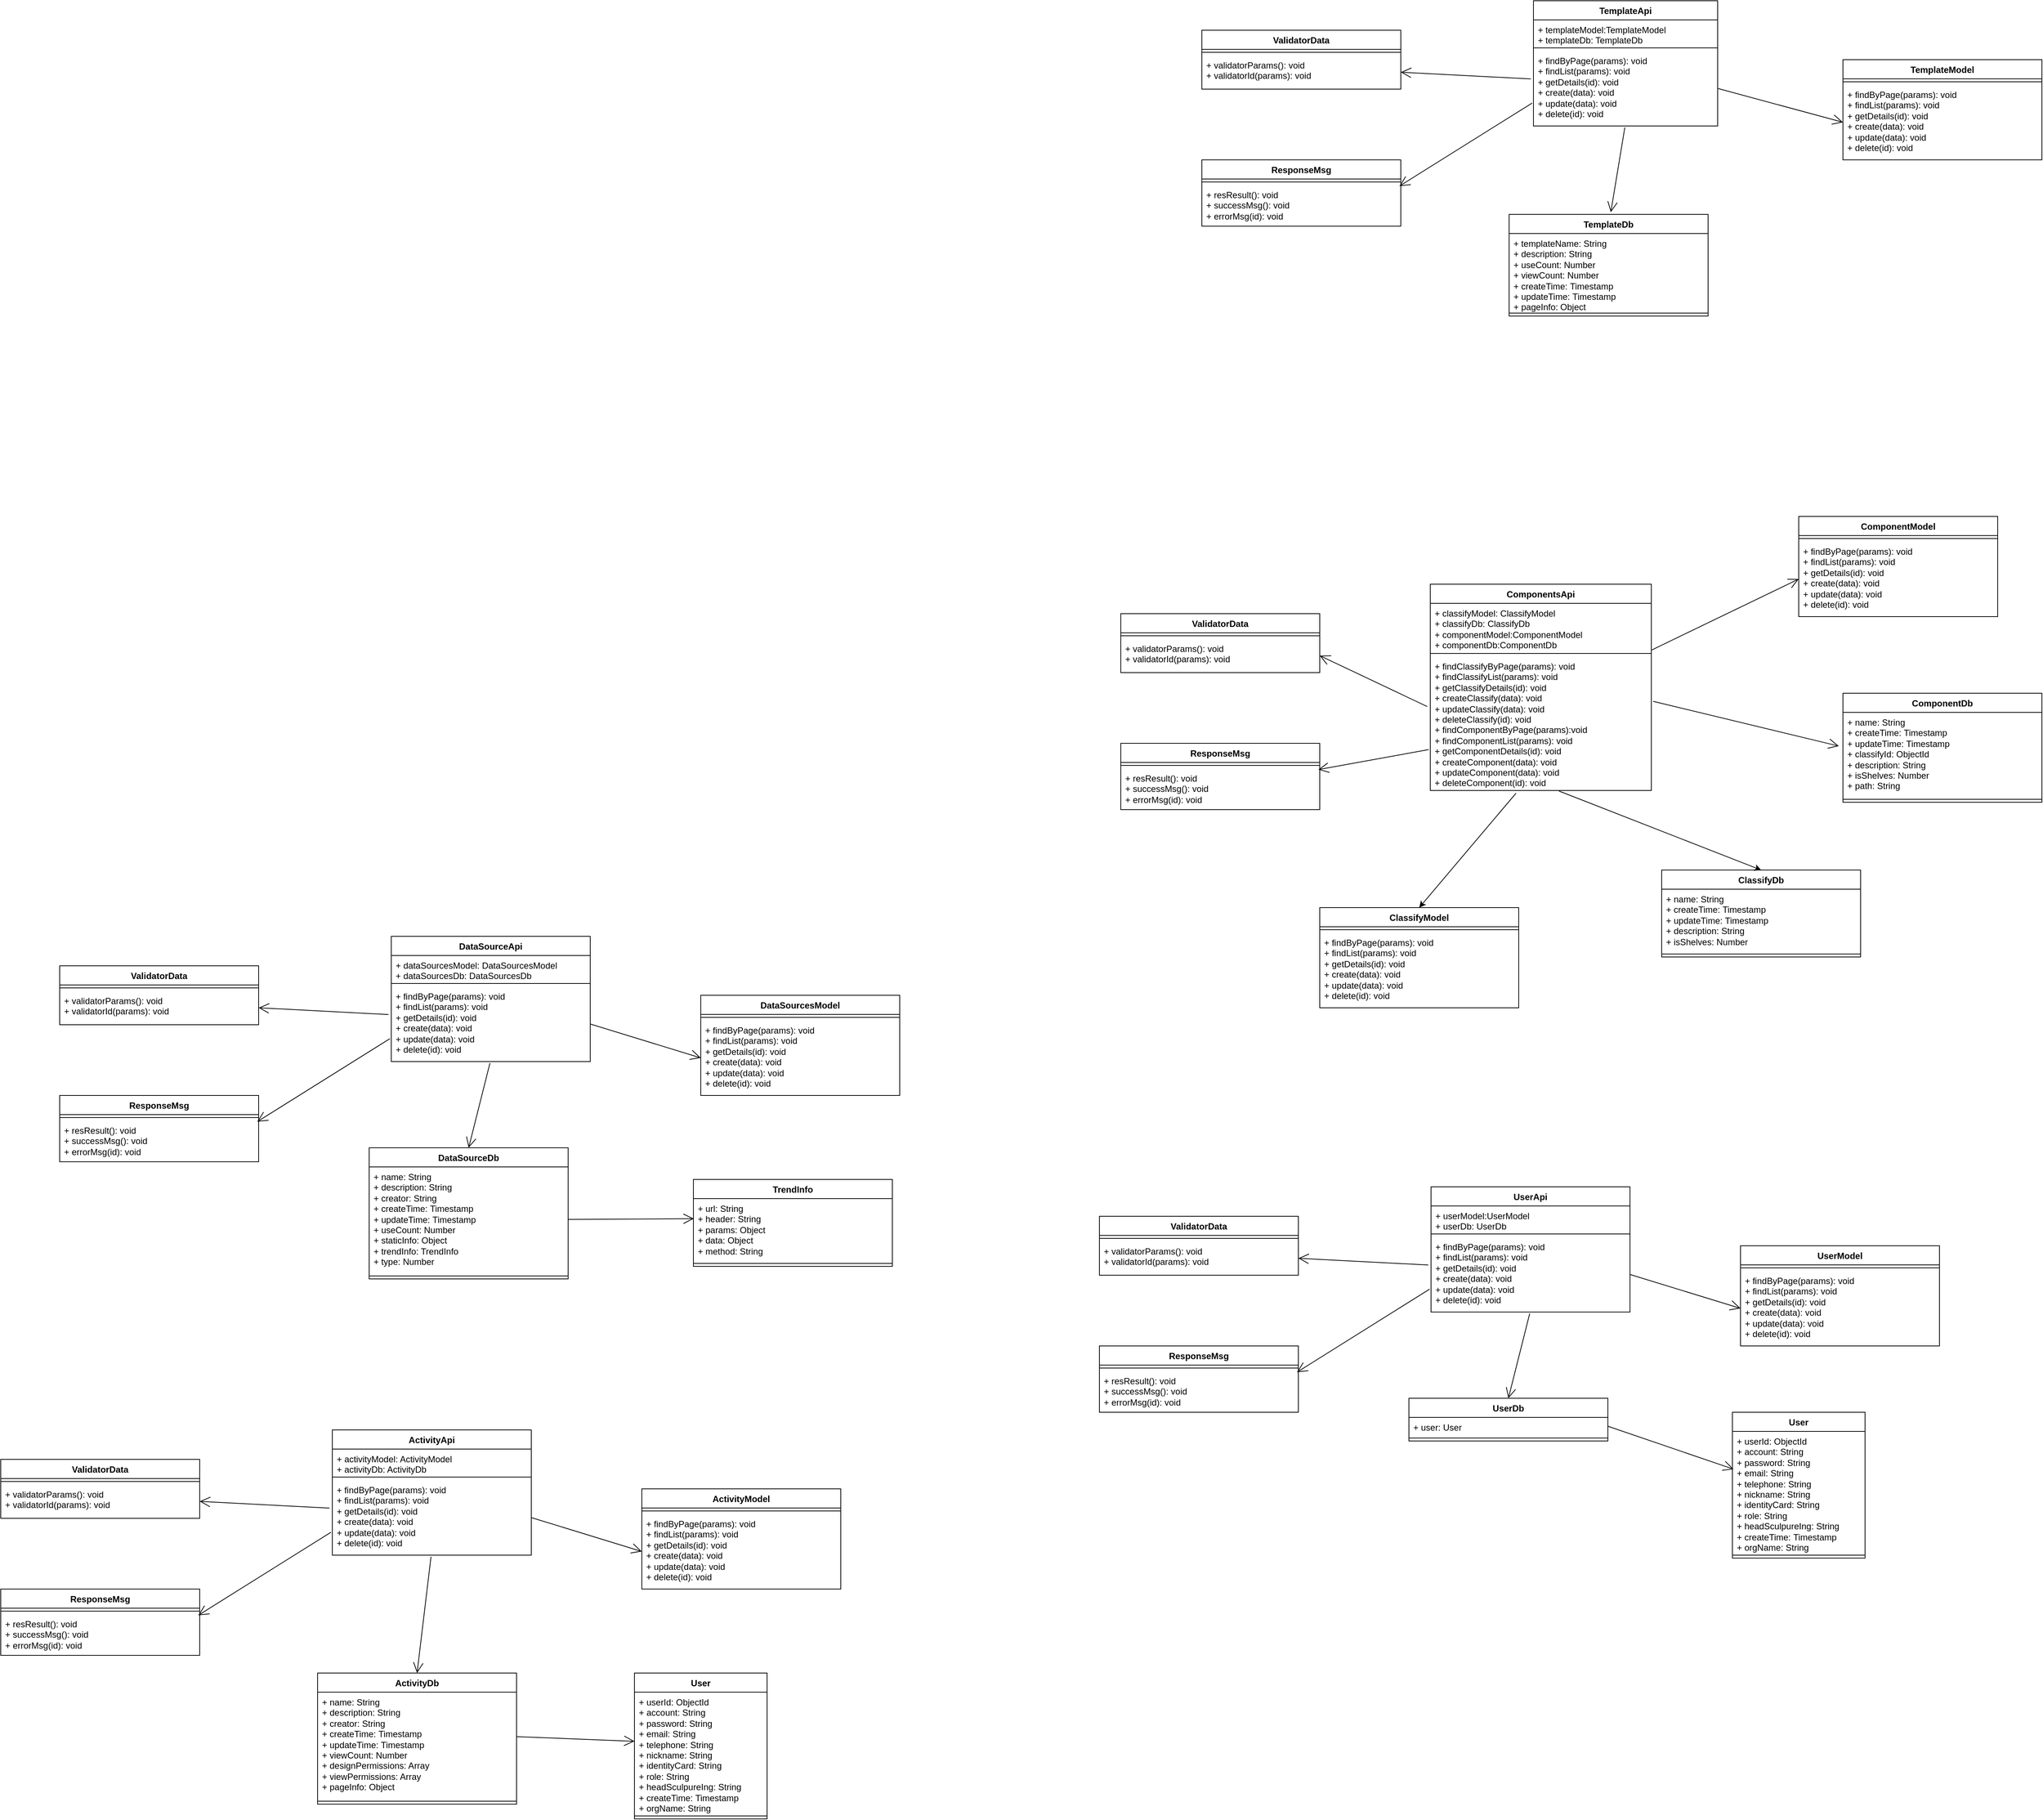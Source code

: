 <mxfile version="23.1.6" type="github">
  <diagram id="C5RBs43oDa-KdzZeNtuy" name="Page-1">
    <mxGraphModel dx="2190" dy="2133" grid="1" gridSize="10" guides="1" tooltips="1" connect="1" arrows="1" fold="1" page="1" pageScale="1" pageWidth="827" pageHeight="1169" math="0" shadow="0">
      <root>
        <mxCell id="WIyWlLk6GJQsqaUBKTNV-0" />
        <mxCell id="WIyWlLk6GJQsqaUBKTNV-1" parent="WIyWlLk6GJQsqaUBKTNV-0" />
        <mxCell id="D7GcsO-b-HbT9hcHtuYs-0" value="DataSourceApi" style="swimlane;fontStyle=1;align=center;verticalAlign=top;childLayout=stackLayout;horizontal=1;startSize=26;horizontalStack=0;resizeParent=1;resizeParentMax=0;resizeLast=0;collapsible=1;marginBottom=0;whiteSpace=wrap;html=1;" parent="WIyWlLk6GJQsqaUBKTNV-1" vertex="1">
          <mxGeometry x="280" y="150" width="270" height="170" as="geometry" />
        </mxCell>
        <mxCell id="D7GcsO-b-HbT9hcHtuYs-1" value="+ dataSourcesModel: DataSourcesModel&lt;br&gt;+ dataSourcesDb: DataSourcesDb" style="text;strokeColor=none;fillColor=none;align=left;verticalAlign=top;spacingLeft=4;spacingRight=4;overflow=hidden;rotatable=0;points=[[0,0.5],[1,0.5]];portConstraint=eastwest;whiteSpace=wrap;html=1;" parent="D7GcsO-b-HbT9hcHtuYs-0" vertex="1">
          <mxGeometry y="26" width="270" height="34" as="geometry" />
        </mxCell>
        <mxCell id="D7GcsO-b-HbT9hcHtuYs-2" value="" style="line;strokeWidth=1;fillColor=none;align=left;verticalAlign=middle;spacingTop=-1;spacingLeft=3;spacingRight=3;rotatable=0;labelPosition=right;points=[];portConstraint=eastwest;strokeColor=inherit;" parent="D7GcsO-b-HbT9hcHtuYs-0" vertex="1">
          <mxGeometry y="60" width="270" height="8" as="geometry" />
        </mxCell>
        <mxCell id="D7GcsO-b-HbT9hcHtuYs-3" value="+ findByPage(params): void&lt;br&gt;+ findList(params): void&lt;br&gt;+ getDetails(id): void&lt;br&gt;+ create(data): void&lt;br&gt;+ update(data): void&lt;br&gt;+ delete(id): void" style="text;strokeColor=none;fillColor=none;align=left;verticalAlign=top;spacingLeft=4;spacingRight=4;overflow=hidden;rotatable=0;points=[[0,0.5],[1,0.5]];portConstraint=eastwest;whiteSpace=wrap;html=1;" parent="D7GcsO-b-HbT9hcHtuYs-0" vertex="1">
          <mxGeometry y="68" width="270" height="102" as="geometry" />
        </mxCell>
        <mxCell id="D7GcsO-b-HbT9hcHtuYs-5" value="DataSourcesModel" style="swimlane;fontStyle=1;align=center;verticalAlign=top;childLayout=stackLayout;horizontal=1;startSize=26;horizontalStack=0;resizeParent=1;resizeParentMax=0;resizeLast=0;collapsible=1;marginBottom=0;whiteSpace=wrap;html=1;" parent="WIyWlLk6GJQsqaUBKTNV-1" vertex="1">
          <mxGeometry x="700" y="230" width="270" height="136" as="geometry" />
        </mxCell>
        <mxCell id="D7GcsO-b-HbT9hcHtuYs-7" value="" style="line;strokeWidth=1;fillColor=none;align=left;verticalAlign=middle;spacingTop=-1;spacingLeft=3;spacingRight=3;rotatable=0;labelPosition=right;points=[];portConstraint=eastwest;strokeColor=inherit;" parent="D7GcsO-b-HbT9hcHtuYs-5" vertex="1">
          <mxGeometry y="26" width="270" height="8" as="geometry" />
        </mxCell>
        <mxCell id="D7GcsO-b-HbT9hcHtuYs-8" value="+ findByPage(params): void&lt;br&gt;+ findList(params): void&lt;br&gt;+ getDetails(id): void&lt;br&gt;+ create(data): void&lt;br&gt;+ update(data): void&lt;br&gt;+ delete(id): void" style="text;strokeColor=none;fillColor=none;align=left;verticalAlign=top;spacingLeft=4;spacingRight=4;overflow=hidden;rotatable=0;points=[[0,0.5],[1,0.5]];portConstraint=eastwest;whiteSpace=wrap;html=1;" parent="D7GcsO-b-HbT9hcHtuYs-5" vertex="1">
          <mxGeometry y="34" width="270" height="102" as="geometry" />
        </mxCell>
        <mxCell id="D7GcsO-b-HbT9hcHtuYs-9" value="DataSourceDb" style="swimlane;fontStyle=1;align=center;verticalAlign=top;childLayout=stackLayout;horizontal=1;startSize=26;horizontalStack=0;resizeParent=1;resizeParentMax=0;resizeLast=0;collapsible=1;marginBottom=0;whiteSpace=wrap;html=1;" parent="WIyWlLk6GJQsqaUBKTNV-1" vertex="1">
          <mxGeometry x="250" y="437" width="270" height="178" as="geometry" />
        </mxCell>
        <mxCell id="D7GcsO-b-HbT9hcHtuYs-10" value="+ name: String&lt;br&gt;+&amp;nbsp;description: String&lt;br&gt;+ creator: String&lt;br&gt;+&amp;nbsp;createTime:&amp;nbsp;Timestamp&lt;br&gt;+ updateTime:&amp;nbsp;Timestamp&lt;br&gt;+ useCount: Number&lt;br&gt;+ staticInfo: Object&lt;br&gt;+&amp;nbsp;trendInfo: TrendInfo&lt;br&gt;+ type:&amp;nbsp;Number" style="text;strokeColor=none;fillColor=none;align=left;verticalAlign=top;spacingLeft=4;spacingRight=4;overflow=hidden;rotatable=0;points=[[0,0.5],[1,0.5]];portConstraint=eastwest;whiteSpace=wrap;html=1;" parent="D7GcsO-b-HbT9hcHtuYs-9" vertex="1">
          <mxGeometry y="26" width="270" height="144" as="geometry" />
        </mxCell>
        <mxCell id="D7GcsO-b-HbT9hcHtuYs-11" value="" style="line;strokeWidth=1;fillColor=none;align=left;verticalAlign=middle;spacingTop=-1;spacingLeft=3;spacingRight=3;rotatable=0;labelPosition=right;points=[];portConstraint=eastwest;strokeColor=inherit;" parent="D7GcsO-b-HbT9hcHtuYs-9" vertex="1">
          <mxGeometry y="170" width="270" height="8" as="geometry" />
        </mxCell>
        <mxCell id="D7GcsO-b-HbT9hcHtuYs-13" value="" style="endArrow=open;endFill=1;endSize=12;html=1;rounded=0;exitX=1;exitY=0.5;exitDx=0;exitDy=0;entryX=0;entryY=0.5;entryDx=0;entryDy=0;" parent="WIyWlLk6GJQsqaUBKTNV-1" source="D7GcsO-b-HbT9hcHtuYs-3" target="D7GcsO-b-HbT9hcHtuYs-8" edge="1">
          <mxGeometry width="160" relative="1" as="geometry">
            <mxPoint x="490" y="320" as="sourcePoint" />
            <mxPoint x="650" y="320" as="targetPoint" />
          </mxGeometry>
        </mxCell>
        <mxCell id="D7GcsO-b-HbT9hcHtuYs-14" value="" style="endArrow=open;endFill=1;endSize=12;html=1;rounded=0;exitX=0.496;exitY=1.02;exitDx=0;exitDy=0;exitPerimeter=0;entryX=0.5;entryY=0;entryDx=0;entryDy=0;" parent="WIyWlLk6GJQsqaUBKTNV-1" source="D7GcsO-b-HbT9hcHtuYs-3" target="D7GcsO-b-HbT9hcHtuYs-9" edge="1">
          <mxGeometry width="160" relative="1" as="geometry">
            <mxPoint x="490" y="320" as="sourcePoint" />
            <mxPoint x="650" y="320" as="targetPoint" />
          </mxGeometry>
        </mxCell>
        <mxCell id="D7GcsO-b-HbT9hcHtuYs-16" value="TrendInfo" style="swimlane;fontStyle=1;align=center;verticalAlign=top;childLayout=stackLayout;horizontal=1;startSize=26;horizontalStack=0;resizeParent=1;resizeParentMax=0;resizeLast=0;collapsible=1;marginBottom=0;whiteSpace=wrap;html=1;" parent="WIyWlLk6GJQsqaUBKTNV-1" vertex="1">
          <mxGeometry x="690" y="480" width="270" height="118" as="geometry" />
        </mxCell>
        <mxCell id="D7GcsO-b-HbT9hcHtuYs-17" value="+ url: String&lt;br&gt;+ header: String&lt;br&gt;+ params: Object&lt;br&gt;+ data: Object&lt;br&gt;+&amp;nbsp;method: String" style="text;strokeColor=none;fillColor=none;align=left;verticalAlign=top;spacingLeft=4;spacingRight=4;overflow=hidden;rotatable=0;points=[[0,0.5],[1,0.5]];portConstraint=eastwest;whiteSpace=wrap;html=1;" parent="D7GcsO-b-HbT9hcHtuYs-16" vertex="1">
          <mxGeometry y="26" width="270" height="84" as="geometry" />
        </mxCell>
        <mxCell id="D7GcsO-b-HbT9hcHtuYs-18" value="" style="line;strokeWidth=1;fillColor=none;align=left;verticalAlign=middle;spacingTop=-1;spacingLeft=3;spacingRight=3;rotatable=0;labelPosition=right;points=[];portConstraint=eastwest;strokeColor=inherit;" parent="D7GcsO-b-HbT9hcHtuYs-16" vertex="1">
          <mxGeometry y="110" width="270" height="8" as="geometry" />
        </mxCell>
        <mxCell id="D7GcsO-b-HbT9hcHtuYs-19" value="" style="endArrow=open;endFill=1;endSize=12;html=1;rounded=0;entryX=0.002;entryY=0.325;entryDx=0;entryDy=0;entryPerimeter=0;" parent="WIyWlLk6GJQsqaUBKTNV-1" source="D7GcsO-b-HbT9hcHtuYs-10" target="D7GcsO-b-HbT9hcHtuYs-17" edge="1">
          <mxGeometry width="160" relative="1" as="geometry">
            <mxPoint x="424" y="332" as="sourcePoint" />
            <mxPoint x="395" y="447" as="targetPoint" />
          </mxGeometry>
        </mxCell>
        <mxCell id="LRZBngiGafgWs2gTsK2s-0" value="ResponseMsg" style="swimlane;fontStyle=1;align=center;verticalAlign=top;childLayout=stackLayout;horizontal=1;startSize=26;horizontalStack=0;resizeParent=1;resizeParentMax=0;resizeLast=0;collapsible=1;marginBottom=0;whiteSpace=wrap;html=1;" parent="WIyWlLk6GJQsqaUBKTNV-1" vertex="1">
          <mxGeometry x="-170" y="366" width="270" height="90" as="geometry" />
        </mxCell>
        <mxCell id="LRZBngiGafgWs2gTsK2s-1" value="" style="line;strokeWidth=1;fillColor=none;align=left;verticalAlign=middle;spacingTop=-1;spacingLeft=3;spacingRight=3;rotatable=0;labelPosition=right;points=[];portConstraint=eastwest;strokeColor=inherit;" parent="LRZBngiGafgWs2gTsK2s-0" vertex="1">
          <mxGeometry y="26" width="270" height="8" as="geometry" />
        </mxCell>
        <mxCell id="LRZBngiGafgWs2gTsK2s-2" value="+ resResult(): void&lt;br&gt;+ successMsg(): void&lt;br&gt;+ errorMsg(id): void" style="text;strokeColor=none;fillColor=none;align=left;verticalAlign=top;spacingLeft=4;spacingRight=4;overflow=hidden;rotatable=0;points=[[0,0.5],[1,0.5]];portConstraint=eastwest;whiteSpace=wrap;html=1;" parent="LRZBngiGafgWs2gTsK2s-0" vertex="1">
          <mxGeometry y="34" width="270" height="56" as="geometry" />
        </mxCell>
        <mxCell id="LRZBngiGafgWs2gTsK2s-3" value="ValidatorData" style="swimlane;fontStyle=1;align=center;verticalAlign=top;childLayout=stackLayout;horizontal=1;startSize=26;horizontalStack=0;resizeParent=1;resizeParentMax=0;resizeLast=0;collapsible=1;marginBottom=0;whiteSpace=wrap;html=1;" parent="WIyWlLk6GJQsqaUBKTNV-1" vertex="1">
          <mxGeometry x="-170" y="190" width="270" height="80" as="geometry" />
        </mxCell>
        <mxCell id="LRZBngiGafgWs2gTsK2s-4" value="" style="line;strokeWidth=1;fillColor=none;align=left;verticalAlign=middle;spacingTop=-1;spacingLeft=3;spacingRight=3;rotatable=0;labelPosition=right;points=[];portConstraint=eastwest;strokeColor=inherit;" parent="LRZBngiGafgWs2gTsK2s-3" vertex="1">
          <mxGeometry y="26" width="270" height="8" as="geometry" />
        </mxCell>
        <mxCell id="LRZBngiGafgWs2gTsK2s-5" value="+ validatorParams(): void&lt;br&gt;+ validatorId(params): void&lt;br&gt;" style="text;strokeColor=none;fillColor=none;align=left;verticalAlign=top;spacingLeft=4;spacingRight=4;overflow=hidden;rotatable=0;points=[[0,0.5],[1,0.5]];portConstraint=eastwest;whiteSpace=wrap;html=1;" parent="LRZBngiGafgWs2gTsK2s-3" vertex="1">
          <mxGeometry y="34" width="270" height="46" as="geometry" />
        </mxCell>
        <mxCell id="LRZBngiGafgWs2gTsK2s-6" value="" style="endArrow=open;endFill=1;endSize=12;html=1;rounded=0;entryX=1;entryY=0.5;entryDx=0;entryDy=0;exitX=-0.014;exitY=0.374;exitDx=0;exitDy=0;exitPerimeter=0;" parent="WIyWlLk6GJQsqaUBKTNV-1" source="D7GcsO-b-HbT9hcHtuYs-3" target="LRZBngiGafgWs2gTsK2s-5" edge="1">
          <mxGeometry width="160" relative="1" as="geometry">
            <mxPoint x="560" y="279" as="sourcePoint" />
            <mxPoint x="90" y="90" as="targetPoint" />
          </mxGeometry>
        </mxCell>
        <mxCell id="LRZBngiGafgWs2gTsK2s-7" value="" style="endArrow=open;endFill=1;endSize=12;html=1;rounded=0;entryX=0.993;entryY=0.029;entryDx=0;entryDy=0;entryPerimeter=0;exitX=-0.007;exitY=0.695;exitDx=0;exitDy=0;exitPerimeter=0;" parent="WIyWlLk6GJQsqaUBKTNV-1" source="D7GcsO-b-HbT9hcHtuYs-3" target="LRZBngiGafgWs2gTsK2s-2" edge="1">
          <mxGeometry width="160" relative="1" as="geometry">
            <mxPoint x="358" y="160" as="sourcePoint" />
            <mxPoint x="130" y="330" as="targetPoint" />
          </mxGeometry>
        </mxCell>
        <mxCell id="LRZBngiGafgWs2gTsK2s-10" value="ActivityApi" style="swimlane;fontStyle=1;align=center;verticalAlign=top;childLayout=stackLayout;horizontal=1;startSize=26;horizontalStack=0;resizeParent=1;resizeParentMax=0;resizeLast=0;collapsible=1;marginBottom=0;whiteSpace=wrap;html=1;" parent="WIyWlLk6GJQsqaUBKTNV-1" vertex="1">
          <mxGeometry x="200" y="820" width="270" height="170" as="geometry" />
        </mxCell>
        <mxCell id="LRZBngiGafgWs2gTsK2s-11" value="+ activityModel: ActivityModel&lt;br&gt;+ activityDb: ActivityDb" style="text;strokeColor=none;fillColor=none;align=left;verticalAlign=top;spacingLeft=4;spacingRight=4;overflow=hidden;rotatable=0;points=[[0,0.5],[1,0.5]];portConstraint=eastwest;whiteSpace=wrap;html=1;" parent="LRZBngiGafgWs2gTsK2s-10" vertex="1">
          <mxGeometry y="26" width="270" height="34" as="geometry" />
        </mxCell>
        <mxCell id="LRZBngiGafgWs2gTsK2s-12" value="" style="line;strokeWidth=1;fillColor=none;align=left;verticalAlign=middle;spacingTop=-1;spacingLeft=3;spacingRight=3;rotatable=0;labelPosition=right;points=[];portConstraint=eastwest;strokeColor=inherit;" parent="LRZBngiGafgWs2gTsK2s-10" vertex="1">
          <mxGeometry y="60" width="270" height="8" as="geometry" />
        </mxCell>
        <mxCell id="LRZBngiGafgWs2gTsK2s-13" value="+ findByPage(params): void&lt;br&gt;+ findList(params): void&lt;br&gt;+ getDetails(id): void&lt;br&gt;+ create(data): void&lt;br&gt;+ update(data): void&lt;br&gt;+ delete(id): void" style="text;strokeColor=none;fillColor=none;align=left;verticalAlign=top;spacingLeft=4;spacingRight=4;overflow=hidden;rotatable=0;points=[[0,0.5],[1,0.5]];portConstraint=eastwest;whiteSpace=wrap;html=1;" parent="LRZBngiGafgWs2gTsK2s-10" vertex="1">
          <mxGeometry y="68" width="270" height="102" as="geometry" />
        </mxCell>
        <mxCell id="LRZBngiGafgWs2gTsK2s-14" value="ActivityModel" style="swimlane;fontStyle=1;align=center;verticalAlign=top;childLayout=stackLayout;horizontal=1;startSize=26;horizontalStack=0;resizeParent=1;resizeParentMax=0;resizeLast=0;collapsible=1;marginBottom=0;whiteSpace=wrap;html=1;" parent="WIyWlLk6GJQsqaUBKTNV-1" vertex="1">
          <mxGeometry x="620" y="900" width="270" height="136" as="geometry" />
        </mxCell>
        <mxCell id="LRZBngiGafgWs2gTsK2s-15" value="" style="line;strokeWidth=1;fillColor=none;align=left;verticalAlign=middle;spacingTop=-1;spacingLeft=3;spacingRight=3;rotatable=0;labelPosition=right;points=[];portConstraint=eastwest;strokeColor=inherit;" parent="LRZBngiGafgWs2gTsK2s-14" vertex="1">
          <mxGeometry y="26" width="270" height="8" as="geometry" />
        </mxCell>
        <mxCell id="LRZBngiGafgWs2gTsK2s-16" value="+ findByPage(params): void&lt;br&gt;+ findList(params): void&lt;br&gt;+ getDetails(id): void&lt;br&gt;+ create(data): void&lt;br&gt;+ update(data): void&lt;br&gt;+ delete(id): void" style="text;strokeColor=none;fillColor=none;align=left;verticalAlign=top;spacingLeft=4;spacingRight=4;overflow=hidden;rotatable=0;points=[[0,0.5],[1,0.5]];portConstraint=eastwest;whiteSpace=wrap;html=1;" parent="LRZBngiGafgWs2gTsK2s-14" vertex="1">
          <mxGeometry y="34" width="270" height="102" as="geometry" />
        </mxCell>
        <mxCell id="LRZBngiGafgWs2gTsK2s-17" value="ActivityDb" style="swimlane;fontStyle=1;align=center;verticalAlign=top;childLayout=stackLayout;horizontal=1;startSize=26;horizontalStack=0;resizeParent=1;resizeParentMax=0;resizeLast=0;collapsible=1;marginBottom=0;whiteSpace=wrap;html=1;" parent="WIyWlLk6GJQsqaUBKTNV-1" vertex="1">
          <mxGeometry x="180" y="1150" width="270" height="178" as="geometry" />
        </mxCell>
        <mxCell id="LRZBngiGafgWs2gTsK2s-18" value="+ name: String&lt;br&gt;+&amp;nbsp;description: String&lt;br&gt;+ creator: String&lt;br&gt;+&amp;nbsp;createTime:&amp;nbsp;Timestamp&lt;br&gt;+ updateTime:&amp;nbsp;Timestamp&lt;br&gt;+ view&lt;span style=&quot;background-color: initial;&quot;&gt;Count: Number&lt;/span&gt;&lt;br&gt;+&amp;nbsp;designPermissions: Array&lt;br&gt;+ viewPermissions: Array&lt;br&gt;+&amp;nbsp;pageInfo: Object" style="text;strokeColor=none;fillColor=none;align=left;verticalAlign=top;spacingLeft=4;spacingRight=4;overflow=hidden;rotatable=0;points=[[0,0.5],[1,0.5]];portConstraint=eastwest;whiteSpace=wrap;html=1;" parent="LRZBngiGafgWs2gTsK2s-17" vertex="1">
          <mxGeometry y="26" width="270" height="144" as="geometry" />
        </mxCell>
        <mxCell id="LRZBngiGafgWs2gTsK2s-19" value="" style="line;strokeWidth=1;fillColor=none;align=left;verticalAlign=middle;spacingTop=-1;spacingLeft=3;spacingRight=3;rotatable=0;labelPosition=right;points=[];portConstraint=eastwest;strokeColor=inherit;" parent="LRZBngiGafgWs2gTsK2s-17" vertex="1">
          <mxGeometry y="170" width="270" height="8" as="geometry" />
        </mxCell>
        <mxCell id="LRZBngiGafgWs2gTsK2s-20" value="" style="endArrow=open;endFill=1;endSize=12;html=1;rounded=0;exitX=1;exitY=0.5;exitDx=0;exitDy=0;entryX=0;entryY=0.5;entryDx=0;entryDy=0;" parent="WIyWlLk6GJQsqaUBKTNV-1" source="LRZBngiGafgWs2gTsK2s-13" target="LRZBngiGafgWs2gTsK2s-16" edge="1">
          <mxGeometry width="160" relative="1" as="geometry">
            <mxPoint x="410" y="990" as="sourcePoint" />
            <mxPoint x="570" y="990" as="targetPoint" />
          </mxGeometry>
        </mxCell>
        <mxCell id="LRZBngiGafgWs2gTsK2s-21" value="" style="endArrow=open;endFill=1;endSize=12;html=1;rounded=0;exitX=0.496;exitY=1.02;exitDx=0;exitDy=0;exitPerimeter=0;entryX=0.5;entryY=0;entryDx=0;entryDy=0;" parent="WIyWlLk6GJQsqaUBKTNV-1" source="LRZBngiGafgWs2gTsK2s-13" target="LRZBngiGafgWs2gTsK2s-17" edge="1">
          <mxGeometry width="160" relative="1" as="geometry">
            <mxPoint x="410" y="990" as="sourcePoint" />
            <mxPoint x="570" y="990" as="targetPoint" />
          </mxGeometry>
        </mxCell>
        <mxCell id="LRZBngiGafgWs2gTsK2s-26" value="ResponseMsg" style="swimlane;fontStyle=1;align=center;verticalAlign=top;childLayout=stackLayout;horizontal=1;startSize=26;horizontalStack=0;resizeParent=1;resizeParentMax=0;resizeLast=0;collapsible=1;marginBottom=0;whiteSpace=wrap;html=1;" parent="WIyWlLk6GJQsqaUBKTNV-1" vertex="1">
          <mxGeometry x="-250" y="1036" width="270" height="90" as="geometry" />
        </mxCell>
        <mxCell id="LRZBngiGafgWs2gTsK2s-27" value="" style="line;strokeWidth=1;fillColor=none;align=left;verticalAlign=middle;spacingTop=-1;spacingLeft=3;spacingRight=3;rotatable=0;labelPosition=right;points=[];portConstraint=eastwest;strokeColor=inherit;" parent="LRZBngiGafgWs2gTsK2s-26" vertex="1">
          <mxGeometry y="26" width="270" height="8" as="geometry" />
        </mxCell>
        <mxCell id="LRZBngiGafgWs2gTsK2s-28" value="+ resResult(): void&lt;br&gt;+ successMsg(): void&lt;br&gt;+ errorMsg(id): void" style="text;strokeColor=none;fillColor=none;align=left;verticalAlign=top;spacingLeft=4;spacingRight=4;overflow=hidden;rotatable=0;points=[[0,0.5],[1,0.5]];portConstraint=eastwest;whiteSpace=wrap;html=1;" parent="LRZBngiGafgWs2gTsK2s-26" vertex="1">
          <mxGeometry y="34" width="270" height="56" as="geometry" />
        </mxCell>
        <mxCell id="LRZBngiGafgWs2gTsK2s-29" value="ValidatorData" style="swimlane;fontStyle=1;align=center;verticalAlign=top;childLayout=stackLayout;horizontal=1;startSize=26;horizontalStack=0;resizeParent=1;resizeParentMax=0;resizeLast=0;collapsible=1;marginBottom=0;whiteSpace=wrap;html=1;" parent="WIyWlLk6GJQsqaUBKTNV-1" vertex="1">
          <mxGeometry x="-250" y="860" width="270" height="80" as="geometry" />
        </mxCell>
        <mxCell id="LRZBngiGafgWs2gTsK2s-30" value="" style="line;strokeWidth=1;fillColor=none;align=left;verticalAlign=middle;spacingTop=-1;spacingLeft=3;spacingRight=3;rotatable=0;labelPosition=right;points=[];portConstraint=eastwest;strokeColor=inherit;" parent="LRZBngiGafgWs2gTsK2s-29" vertex="1">
          <mxGeometry y="26" width="270" height="8" as="geometry" />
        </mxCell>
        <mxCell id="LRZBngiGafgWs2gTsK2s-31" value="+ validatorParams(): void&lt;br&gt;+ validatorId(params): void&lt;br&gt;" style="text;strokeColor=none;fillColor=none;align=left;verticalAlign=top;spacingLeft=4;spacingRight=4;overflow=hidden;rotatable=0;points=[[0,0.5],[1,0.5]];portConstraint=eastwest;whiteSpace=wrap;html=1;" parent="LRZBngiGafgWs2gTsK2s-29" vertex="1">
          <mxGeometry y="34" width="270" height="46" as="geometry" />
        </mxCell>
        <mxCell id="LRZBngiGafgWs2gTsK2s-32" value="" style="endArrow=open;endFill=1;endSize=12;html=1;rounded=0;entryX=1;entryY=0.5;entryDx=0;entryDy=0;exitX=-0.014;exitY=0.374;exitDx=0;exitDy=0;exitPerimeter=0;" parent="WIyWlLk6GJQsqaUBKTNV-1" source="LRZBngiGafgWs2gTsK2s-13" target="LRZBngiGafgWs2gTsK2s-31" edge="1">
          <mxGeometry width="160" relative="1" as="geometry">
            <mxPoint x="480" y="949" as="sourcePoint" />
            <mxPoint x="10" y="760" as="targetPoint" />
          </mxGeometry>
        </mxCell>
        <mxCell id="LRZBngiGafgWs2gTsK2s-33" value="" style="endArrow=open;endFill=1;endSize=12;html=1;rounded=0;entryX=0.993;entryY=0.029;entryDx=0;entryDy=0;entryPerimeter=0;exitX=-0.007;exitY=0.695;exitDx=0;exitDy=0;exitPerimeter=0;" parent="WIyWlLk6GJQsqaUBKTNV-1" source="LRZBngiGafgWs2gTsK2s-13" target="LRZBngiGafgWs2gTsK2s-28" edge="1">
          <mxGeometry width="160" relative="1" as="geometry">
            <mxPoint x="278" y="830" as="sourcePoint" />
            <mxPoint x="50" y="1000" as="targetPoint" />
          </mxGeometry>
        </mxCell>
        <mxCell id="LRZBngiGafgWs2gTsK2s-37" value="" style="endArrow=open;endFill=1;endSize=12;html=1;rounded=0;exitX=1;exitY=0.419;exitDx=0;exitDy=0;exitPerimeter=0;" parent="WIyWlLk6GJQsqaUBKTNV-1" source="LRZBngiGafgWs2gTsK2s-18" edge="1">
          <mxGeometry width="160" relative="1" as="geometry">
            <mxPoint x="480" y="949" as="sourcePoint" />
            <mxPoint x="610" y="1242.662" as="targetPoint" />
          </mxGeometry>
        </mxCell>
        <mxCell id="axHBhvSqBIUOlcE_voJ0-0" value="UserApi" style="swimlane;fontStyle=1;align=center;verticalAlign=top;childLayout=stackLayout;horizontal=1;startSize=26;horizontalStack=0;resizeParent=1;resizeParentMax=0;resizeLast=0;collapsible=1;marginBottom=0;whiteSpace=wrap;html=1;" parent="WIyWlLk6GJQsqaUBKTNV-1" vertex="1">
          <mxGeometry x="1691" y="490" width="270" height="170" as="geometry" />
        </mxCell>
        <mxCell id="axHBhvSqBIUOlcE_voJ0-1" value="+ userModel:UserModel&lt;br&gt;+ userDb: UserDb" style="text;strokeColor=none;fillColor=none;align=left;verticalAlign=top;spacingLeft=4;spacingRight=4;overflow=hidden;rotatable=0;points=[[0,0.5],[1,0.5]];portConstraint=eastwest;whiteSpace=wrap;html=1;" parent="axHBhvSqBIUOlcE_voJ0-0" vertex="1">
          <mxGeometry y="26" width="270" height="34" as="geometry" />
        </mxCell>
        <mxCell id="axHBhvSqBIUOlcE_voJ0-2" value="" style="line;strokeWidth=1;fillColor=none;align=left;verticalAlign=middle;spacingTop=-1;spacingLeft=3;spacingRight=3;rotatable=0;labelPosition=right;points=[];portConstraint=eastwest;strokeColor=inherit;" parent="axHBhvSqBIUOlcE_voJ0-0" vertex="1">
          <mxGeometry y="60" width="270" height="8" as="geometry" />
        </mxCell>
        <mxCell id="axHBhvSqBIUOlcE_voJ0-3" value="+ findByPage(params): void&lt;br&gt;+ findList(params): void&lt;br&gt;+ getDetails(id): void&lt;br&gt;+ create(data): void&lt;br&gt;+ update(data): void&lt;br&gt;+ delete(id): void" style="text;strokeColor=none;fillColor=none;align=left;verticalAlign=top;spacingLeft=4;spacingRight=4;overflow=hidden;rotatable=0;points=[[0,0.5],[1,0.5]];portConstraint=eastwest;whiteSpace=wrap;html=1;" parent="axHBhvSqBIUOlcE_voJ0-0" vertex="1">
          <mxGeometry y="68" width="270" height="102" as="geometry" />
        </mxCell>
        <mxCell id="axHBhvSqBIUOlcE_voJ0-4" value="UserModel" style="swimlane;fontStyle=1;align=center;verticalAlign=top;childLayout=stackLayout;horizontal=1;startSize=26;horizontalStack=0;resizeParent=1;resizeParentMax=0;resizeLast=0;collapsible=1;marginBottom=0;whiteSpace=wrap;html=1;" parent="WIyWlLk6GJQsqaUBKTNV-1" vertex="1">
          <mxGeometry x="2111" y="570" width="270" height="136" as="geometry" />
        </mxCell>
        <mxCell id="axHBhvSqBIUOlcE_voJ0-5" value="" style="line;strokeWidth=1;fillColor=none;align=left;verticalAlign=middle;spacingTop=-1;spacingLeft=3;spacingRight=3;rotatable=0;labelPosition=right;points=[];portConstraint=eastwest;strokeColor=inherit;" parent="axHBhvSqBIUOlcE_voJ0-4" vertex="1">
          <mxGeometry y="26" width="270" height="8" as="geometry" />
        </mxCell>
        <mxCell id="axHBhvSqBIUOlcE_voJ0-6" value="+ findByPage(params): void&lt;br&gt;+ findList(params): void&lt;br&gt;+ getDetails(id): void&lt;br&gt;+ create(data): void&lt;br&gt;+ update(data): void&lt;br&gt;+ delete(id): void" style="text;strokeColor=none;fillColor=none;align=left;verticalAlign=top;spacingLeft=4;spacingRight=4;overflow=hidden;rotatable=0;points=[[0,0.5],[1,0.5]];portConstraint=eastwest;whiteSpace=wrap;html=1;" parent="axHBhvSqBIUOlcE_voJ0-4" vertex="1">
          <mxGeometry y="34" width="270" height="102" as="geometry" />
        </mxCell>
        <mxCell id="axHBhvSqBIUOlcE_voJ0-7" value="UserDb" style="swimlane;fontStyle=1;align=center;verticalAlign=top;childLayout=stackLayout;horizontal=1;startSize=26;horizontalStack=0;resizeParent=1;resizeParentMax=0;resizeLast=0;collapsible=1;marginBottom=0;whiteSpace=wrap;html=1;" parent="WIyWlLk6GJQsqaUBKTNV-1" vertex="1">
          <mxGeometry x="1661" y="777" width="270" height="58" as="geometry" />
        </mxCell>
        <mxCell id="axHBhvSqBIUOlcE_voJ0-8" value="+ user: User&lt;div&gt;&lt;br/&gt;&lt;/div&gt;" style="text;strokeColor=none;fillColor=none;align=left;verticalAlign=top;spacingLeft=4;spacingRight=4;overflow=hidden;rotatable=0;points=[[0,0.5],[1,0.5]];portConstraint=eastwest;whiteSpace=wrap;html=1;" parent="axHBhvSqBIUOlcE_voJ0-7" vertex="1">
          <mxGeometry y="26" width="270" height="24" as="geometry" />
        </mxCell>
        <mxCell id="axHBhvSqBIUOlcE_voJ0-9" value="" style="line;strokeWidth=1;fillColor=none;align=left;verticalAlign=middle;spacingTop=-1;spacingLeft=3;spacingRight=3;rotatable=0;labelPosition=right;points=[];portConstraint=eastwest;strokeColor=inherit;" parent="axHBhvSqBIUOlcE_voJ0-7" vertex="1">
          <mxGeometry y="50" width="270" height="8" as="geometry" />
        </mxCell>
        <mxCell id="axHBhvSqBIUOlcE_voJ0-10" value="" style="endArrow=open;endFill=1;endSize=12;html=1;rounded=0;exitX=1;exitY=0.5;exitDx=0;exitDy=0;entryX=0;entryY=0.5;entryDx=0;entryDy=0;" parent="WIyWlLk6GJQsqaUBKTNV-1" source="axHBhvSqBIUOlcE_voJ0-3" target="axHBhvSqBIUOlcE_voJ0-6" edge="1">
          <mxGeometry width="160" relative="1" as="geometry">
            <mxPoint x="1901" y="660" as="sourcePoint" />
            <mxPoint x="2061" y="660" as="targetPoint" />
          </mxGeometry>
        </mxCell>
        <mxCell id="axHBhvSqBIUOlcE_voJ0-11" value="" style="endArrow=open;endFill=1;endSize=12;html=1;rounded=0;exitX=0.496;exitY=1.02;exitDx=0;exitDy=0;exitPerimeter=0;entryX=0.5;entryY=0;entryDx=0;entryDy=0;" parent="WIyWlLk6GJQsqaUBKTNV-1" source="axHBhvSqBIUOlcE_voJ0-3" target="axHBhvSqBIUOlcE_voJ0-7" edge="1">
          <mxGeometry width="160" relative="1" as="geometry">
            <mxPoint x="1901" y="660" as="sourcePoint" />
            <mxPoint x="2061" y="660" as="targetPoint" />
          </mxGeometry>
        </mxCell>
        <mxCell id="axHBhvSqBIUOlcE_voJ0-15" value="" style="endArrow=open;endFill=1;endSize=12;html=1;rounded=0;entryX=0.002;entryY=0.325;entryDx=0;entryDy=0;entryPerimeter=0;exitX=1;exitY=0.5;exitDx=0;exitDy=0;" parent="WIyWlLk6GJQsqaUBKTNV-1" source="axHBhvSqBIUOlcE_voJ0-8" edge="1">
          <mxGeometry width="160" relative="1" as="geometry">
            <mxPoint x="1835" y="672" as="sourcePoint" />
            <mxPoint x="2101.54" y="873.3" as="targetPoint" />
          </mxGeometry>
        </mxCell>
        <mxCell id="axHBhvSqBIUOlcE_voJ0-16" value="ResponseMsg" style="swimlane;fontStyle=1;align=center;verticalAlign=top;childLayout=stackLayout;horizontal=1;startSize=26;horizontalStack=0;resizeParent=1;resizeParentMax=0;resizeLast=0;collapsible=1;marginBottom=0;whiteSpace=wrap;html=1;" parent="WIyWlLk6GJQsqaUBKTNV-1" vertex="1">
          <mxGeometry x="1241" y="706" width="270" height="90" as="geometry" />
        </mxCell>
        <mxCell id="axHBhvSqBIUOlcE_voJ0-17" value="" style="line;strokeWidth=1;fillColor=none;align=left;verticalAlign=middle;spacingTop=-1;spacingLeft=3;spacingRight=3;rotatable=0;labelPosition=right;points=[];portConstraint=eastwest;strokeColor=inherit;" parent="axHBhvSqBIUOlcE_voJ0-16" vertex="1">
          <mxGeometry y="26" width="270" height="8" as="geometry" />
        </mxCell>
        <mxCell id="axHBhvSqBIUOlcE_voJ0-18" value="+ resResult(): void&lt;br&gt;+ successMsg(): void&lt;br&gt;+ errorMsg(id): void" style="text;strokeColor=none;fillColor=none;align=left;verticalAlign=top;spacingLeft=4;spacingRight=4;overflow=hidden;rotatable=0;points=[[0,0.5],[1,0.5]];portConstraint=eastwest;whiteSpace=wrap;html=1;" parent="axHBhvSqBIUOlcE_voJ0-16" vertex="1">
          <mxGeometry y="34" width="270" height="56" as="geometry" />
        </mxCell>
        <mxCell id="axHBhvSqBIUOlcE_voJ0-19" value="ValidatorData" style="swimlane;fontStyle=1;align=center;verticalAlign=top;childLayout=stackLayout;horizontal=1;startSize=26;horizontalStack=0;resizeParent=1;resizeParentMax=0;resizeLast=0;collapsible=1;marginBottom=0;whiteSpace=wrap;html=1;" parent="WIyWlLk6GJQsqaUBKTNV-1" vertex="1">
          <mxGeometry x="1241" y="530" width="270" height="80" as="geometry" />
        </mxCell>
        <mxCell id="axHBhvSqBIUOlcE_voJ0-20" value="" style="line;strokeWidth=1;fillColor=none;align=left;verticalAlign=middle;spacingTop=-1;spacingLeft=3;spacingRight=3;rotatable=0;labelPosition=right;points=[];portConstraint=eastwest;strokeColor=inherit;" parent="axHBhvSqBIUOlcE_voJ0-19" vertex="1">
          <mxGeometry y="26" width="270" height="8" as="geometry" />
        </mxCell>
        <mxCell id="axHBhvSqBIUOlcE_voJ0-21" value="+ validatorParams(): void&lt;br&gt;+ validatorId(params): void&lt;br&gt;" style="text;strokeColor=none;fillColor=none;align=left;verticalAlign=top;spacingLeft=4;spacingRight=4;overflow=hidden;rotatable=0;points=[[0,0.5],[1,0.5]];portConstraint=eastwest;whiteSpace=wrap;html=1;" parent="axHBhvSqBIUOlcE_voJ0-19" vertex="1">
          <mxGeometry y="34" width="270" height="46" as="geometry" />
        </mxCell>
        <mxCell id="axHBhvSqBIUOlcE_voJ0-22" value="" style="endArrow=open;endFill=1;endSize=12;html=1;rounded=0;entryX=1;entryY=0.5;entryDx=0;entryDy=0;exitX=-0.014;exitY=0.374;exitDx=0;exitDy=0;exitPerimeter=0;" parent="WIyWlLk6GJQsqaUBKTNV-1" source="axHBhvSqBIUOlcE_voJ0-3" target="axHBhvSqBIUOlcE_voJ0-21" edge="1">
          <mxGeometry width="160" relative="1" as="geometry">
            <mxPoint x="1971" y="619" as="sourcePoint" />
            <mxPoint x="1501" y="430" as="targetPoint" />
          </mxGeometry>
        </mxCell>
        <mxCell id="axHBhvSqBIUOlcE_voJ0-23" value="" style="endArrow=open;endFill=1;endSize=12;html=1;rounded=0;entryX=0.993;entryY=0.029;entryDx=0;entryDy=0;entryPerimeter=0;exitX=-0.007;exitY=0.695;exitDx=0;exitDy=0;exitPerimeter=0;" parent="WIyWlLk6GJQsqaUBKTNV-1" source="axHBhvSqBIUOlcE_voJ0-3" target="axHBhvSqBIUOlcE_voJ0-18" edge="1">
          <mxGeometry width="160" relative="1" as="geometry">
            <mxPoint x="1769" y="500" as="sourcePoint" />
            <mxPoint x="1541" y="670" as="targetPoint" />
          </mxGeometry>
        </mxCell>
        <mxCell id="axHBhvSqBIUOlcE_voJ0-24" value="User" style="swimlane;fontStyle=1;align=center;verticalAlign=top;childLayout=stackLayout;horizontal=1;startSize=26;horizontalStack=0;resizeParent=1;resizeParentMax=0;resizeLast=0;collapsible=1;marginBottom=0;whiteSpace=wrap;html=1;" parent="WIyWlLk6GJQsqaUBKTNV-1" vertex="1">
          <mxGeometry x="2100" y="796" width="180" height="198" as="geometry" />
        </mxCell>
        <mxCell id="axHBhvSqBIUOlcE_voJ0-25" value="+ userId: ObjectId&lt;br&gt;+&amp;nbsp;account&lt;span style=&quot;background-color: initial;&quot;&gt;: String&lt;br&gt;&lt;/span&gt;+ password: String&lt;br&gt;+&amp;nbsp;email&lt;span style=&quot;background-color: initial;&quot;&gt;: String&lt;/span&gt;&lt;br&gt;+&amp;nbsp;telephone&lt;span style=&quot;background-color: initial;&quot;&gt;: String&lt;/span&gt;&lt;br&gt;+&amp;nbsp;nickname&lt;span style=&quot;background-color: initial;&quot;&gt;:&amp;nbsp;&lt;/span&gt;String&lt;br&gt;+&amp;nbsp;identityCard&lt;span style=&quot;background-color: initial;&quot;&gt;: String&lt;/span&gt;&lt;br&gt;+&amp;nbsp;role: String&lt;br&gt;+ headSculpureIng: String&lt;br&gt;+ createTime:&amp;nbsp;Timestamp&lt;span style=&quot;background-color: initial;&quot;&gt;&lt;br&gt;+ orgName: String&lt;br&gt;&lt;/span&gt;" style="text;strokeColor=none;fillColor=none;align=left;verticalAlign=top;spacingLeft=4;spacingRight=4;overflow=hidden;rotatable=0;points=[[0,0.5],[1,0.5]];portConstraint=eastwest;whiteSpace=wrap;html=1;" parent="axHBhvSqBIUOlcE_voJ0-24" vertex="1">
          <mxGeometry y="26" width="180" height="164" as="geometry" />
        </mxCell>
        <mxCell id="axHBhvSqBIUOlcE_voJ0-26" value="" style="line;strokeWidth=1;fillColor=none;align=left;verticalAlign=middle;spacingTop=-1;spacingLeft=3;spacingRight=3;rotatable=0;labelPosition=right;points=[];portConstraint=eastwest;strokeColor=inherit;" parent="axHBhvSqBIUOlcE_voJ0-24" vertex="1">
          <mxGeometry y="190" width="180" height="8" as="geometry" />
        </mxCell>
        <mxCell id="axHBhvSqBIUOlcE_voJ0-27" value="ComponentsApi&lt;div&gt;&lt;br&gt;&lt;/div&gt;" style="swimlane;fontStyle=1;align=center;verticalAlign=top;childLayout=stackLayout;horizontal=1;startSize=26;horizontalStack=0;resizeParent=1;resizeParentMax=0;resizeLast=0;collapsible=1;marginBottom=0;whiteSpace=wrap;html=1;" parent="WIyWlLk6GJQsqaUBKTNV-1" vertex="1">
          <mxGeometry x="1690" y="-328" width="300" height="280" as="geometry" />
        </mxCell>
        <mxCell id="axHBhvSqBIUOlcE_voJ0-28" value="+ classifyModel: ClassifyModel&lt;br&gt;+&amp;nbsp;classifyDb: ClassifyDb&lt;br&gt;+ componentModel:ComponentModel&lt;br&gt;+ componentDb:ComponentDb" style="text;strokeColor=none;fillColor=none;align=left;verticalAlign=top;spacingLeft=4;spacingRight=4;overflow=hidden;rotatable=0;points=[[0,0.5],[1,0.5]];portConstraint=eastwest;whiteSpace=wrap;html=1;" parent="axHBhvSqBIUOlcE_voJ0-27" vertex="1">
          <mxGeometry y="26" width="300" height="64" as="geometry" />
        </mxCell>
        <mxCell id="axHBhvSqBIUOlcE_voJ0-29" value="" style="line;strokeWidth=1;fillColor=none;align=left;verticalAlign=middle;spacingTop=-1;spacingLeft=3;spacingRight=3;rotatable=0;labelPosition=right;points=[];portConstraint=eastwest;strokeColor=inherit;" parent="axHBhvSqBIUOlcE_voJ0-27" vertex="1">
          <mxGeometry y="90" width="300" height="8" as="geometry" />
        </mxCell>
        <mxCell id="axHBhvSqBIUOlcE_voJ0-30" value="+ findClassifyByPage(params): void&lt;br&gt;+ findClassifyList(params): void&lt;br&gt;+ getClassifyDetails(id): void&lt;br&gt;+ createClassify(data): void&lt;br&gt;+ updateClassify(data): void&lt;br&gt;+ deleteClassify(id): void&lt;br&gt;+ findComponentByPage(params):void&lt;br style=&quot;border-color: var(--border-color);&quot;&gt;+ findComponentList(params): void&lt;br style=&quot;border-color: var(--border-color);&quot;&gt;+ getComponentDetails(id): void&lt;br style=&quot;border-color: var(--border-color);&quot;&gt;+ createComponent(data): void&lt;br style=&quot;border-color: var(--border-color);&quot;&gt;+ updateComponent(data): void&lt;br style=&quot;border-color: var(--border-color);&quot;&gt;+ deleteComponent(id): void" style="text;strokeColor=none;fillColor=none;align=left;verticalAlign=top;spacingLeft=4;spacingRight=4;overflow=hidden;rotatable=0;points=[[0,0.5],[1,0.5]];portConstraint=eastwest;whiteSpace=wrap;html=1;" parent="axHBhvSqBIUOlcE_voJ0-27" vertex="1">
          <mxGeometry y="98" width="300" height="182" as="geometry" />
        </mxCell>
        <mxCell id="axHBhvSqBIUOlcE_voJ0-31" value="ComponentModel" style="swimlane;fontStyle=1;align=center;verticalAlign=top;childLayout=stackLayout;horizontal=1;startSize=26;horizontalStack=0;resizeParent=1;resizeParentMax=0;resizeLast=0;collapsible=1;marginBottom=0;whiteSpace=wrap;html=1;" parent="WIyWlLk6GJQsqaUBKTNV-1" vertex="1">
          <mxGeometry x="2190" y="-420" width="270" height="136" as="geometry" />
        </mxCell>
        <mxCell id="axHBhvSqBIUOlcE_voJ0-32" value="" style="line;strokeWidth=1;fillColor=none;align=left;verticalAlign=middle;spacingTop=-1;spacingLeft=3;spacingRight=3;rotatable=0;labelPosition=right;points=[];portConstraint=eastwest;strokeColor=inherit;" parent="axHBhvSqBIUOlcE_voJ0-31" vertex="1">
          <mxGeometry y="26" width="270" height="8" as="geometry" />
        </mxCell>
        <mxCell id="axHBhvSqBIUOlcE_voJ0-33" value="+ findByPage(params): void&lt;br&gt;+ findList(params): void&lt;br&gt;+ getDetails(id): void&lt;br&gt;+ create(data): void&lt;br&gt;+ update(data): void&lt;br&gt;+ delete(id): void" style="text;strokeColor=none;fillColor=none;align=left;verticalAlign=top;spacingLeft=4;spacingRight=4;overflow=hidden;rotatable=0;points=[[0,0.5],[1,0.5]];portConstraint=eastwest;whiteSpace=wrap;html=1;" parent="axHBhvSqBIUOlcE_voJ0-31" vertex="1">
          <mxGeometry y="34" width="270" height="102" as="geometry" />
        </mxCell>
        <mxCell id="axHBhvSqBIUOlcE_voJ0-34" value="ComponentDb" style="swimlane;fontStyle=1;align=center;verticalAlign=top;childLayout=stackLayout;horizontal=1;startSize=26;horizontalStack=0;resizeParent=1;resizeParentMax=0;resizeLast=0;collapsible=1;marginBottom=0;whiteSpace=wrap;html=1;" parent="WIyWlLk6GJQsqaUBKTNV-1" vertex="1">
          <mxGeometry x="2250" y="-180" width="270" height="148" as="geometry" />
        </mxCell>
        <mxCell id="axHBhvSqBIUOlcE_voJ0-35" value="+ name: String&lt;br style=&quot;border-color: var(--border-color);&quot;&gt;+ createTime:&amp;nbsp;Timestamp&lt;br style=&quot;border-color: var(--border-color);&quot;&gt;+&amp;nbsp;updateTime:&amp;nbsp;Timestamp&lt;br&gt;+&amp;nbsp;classifyId: ObjectId&lt;br&gt;+&amp;nbsp;description: String&lt;br style=&quot;border-color: var(--border-color);&quot;&gt;+ isShelves:&amp;nbsp;Number&lt;div&gt;+ path: String&lt;/div&gt;" style="text;strokeColor=none;fillColor=none;align=left;verticalAlign=top;spacingLeft=4;spacingRight=4;overflow=hidden;rotatable=0;points=[[0,0.5],[1,0.5]];portConstraint=eastwest;whiteSpace=wrap;html=1;" parent="axHBhvSqBIUOlcE_voJ0-34" vertex="1">
          <mxGeometry y="26" width="270" height="114" as="geometry" />
        </mxCell>
        <mxCell id="axHBhvSqBIUOlcE_voJ0-36" value="" style="line;strokeWidth=1;fillColor=none;align=left;verticalAlign=middle;spacingTop=-1;spacingLeft=3;spacingRight=3;rotatable=0;labelPosition=right;points=[];portConstraint=eastwest;strokeColor=inherit;" parent="axHBhvSqBIUOlcE_voJ0-34" vertex="1">
          <mxGeometry y="140" width="270" height="8" as="geometry" />
        </mxCell>
        <mxCell id="axHBhvSqBIUOlcE_voJ0-37" value="" style="endArrow=open;endFill=1;endSize=12;html=1;rounded=0;entryX=0;entryY=0.5;entryDx=0;entryDy=0;exitX=1.001;exitY=0.991;exitDx=0;exitDy=0;exitPerimeter=0;" parent="WIyWlLk6GJQsqaUBKTNV-1" source="axHBhvSqBIUOlcE_voJ0-28" target="axHBhvSqBIUOlcE_voJ0-33" edge="1">
          <mxGeometry width="160" relative="1" as="geometry">
            <mxPoint x="2084" y="-200" as="sourcePoint" />
            <mxPoint x="2090" y="-158" as="targetPoint" />
          </mxGeometry>
        </mxCell>
        <mxCell id="axHBhvSqBIUOlcE_voJ0-38" value="" style="endArrow=open;endFill=1;endSize=12;html=1;rounded=0;entryX=-0.021;entryY=0.401;entryDx=0;entryDy=0;exitX=1.008;exitY=0.335;exitDx=0;exitDy=0;exitPerimeter=0;entryPerimeter=0;" parent="WIyWlLk6GJQsqaUBKTNV-1" source="axHBhvSqBIUOlcE_voJ0-30" target="axHBhvSqBIUOlcE_voJ0-35" edge="1">
          <mxGeometry width="160" relative="1" as="geometry">
            <mxPoint x="2084" y="-100" as="sourcePoint" />
            <mxPoint x="2090" y="-158" as="targetPoint" />
          </mxGeometry>
        </mxCell>
        <mxCell id="axHBhvSqBIUOlcE_voJ0-40" value="ResponseMsg" style="swimlane;fontStyle=1;align=center;verticalAlign=top;childLayout=stackLayout;horizontal=1;startSize=26;horizontalStack=0;resizeParent=1;resizeParentMax=0;resizeLast=0;collapsible=1;marginBottom=0;whiteSpace=wrap;html=1;" parent="WIyWlLk6GJQsqaUBKTNV-1" vertex="1">
          <mxGeometry x="1270" y="-112" width="270" height="90" as="geometry" />
        </mxCell>
        <mxCell id="axHBhvSqBIUOlcE_voJ0-41" value="" style="line;strokeWidth=1;fillColor=none;align=left;verticalAlign=middle;spacingTop=-1;spacingLeft=3;spacingRight=3;rotatable=0;labelPosition=right;points=[];portConstraint=eastwest;strokeColor=inherit;" parent="axHBhvSqBIUOlcE_voJ0-40" vertex="1">
          <mxGeometry y="26" width="270" height="8" as="geometry" />
        </mxCell>
        <mxCell id="axHBhvSqBIUOlcE_voJ0-42" value="+ resResult(): void&lt;br&gt;+ successMsg(): void&lt;br&gt;+ errorMsg(id): void" style="text;strokeColor=none;fillColor=none;align=left;verticalAlign=top;spacingLeft=4;spacingRight=4;overflow=hidden;rotatable=0;points=[[0,0.5],[1,0.5]];portConstraint=eastwest;whiteSpace=wrap;html=1;" parent="axHBhvSqBIUOlcE_voJ0-40" vertex="1">
          <mxGeometry y="34" width="270" height="56" as="geometry" />
        </mxCell>
        <mxCell id="axHBhvSqBIUOlcE_voJ0-43" value="ValidatorData" style="swimlane;fontStyle=1;align=center;verticalAlign=top;childLayout=stackLayout;horizontal=1;startSize=26;horizontalStack=0;resizeParent=1;resizeParentMax=0;resizeLast=0;collapsible=1;marginBottom=0;whiteSpace=wrap;html=1;" parent="WIyWlLk6GJQsqaUBKTNV-1" vertex="1">
          <mxGeometry x="1270" y="-288" width="270" height="80" as="geometry" />
        </mxCell>
        <mxCell id="axHBhvSqBIUOlcE_voJ0-44" value="" style="line;strokeWidth=1;fillColor=none;align=left;verticalAlign=middle;spacingTop=-1;spacingLeft=3;spacingRight=3;rotatable=0;labelPosition=right;points=[];portConstraint=eastwest;strokeColor=inherit;" parent="axHBhvSqBIUOlcE_voJ0-43" vertex="1">
          <mxGeometry y="26" width="270" height="8" as="geometry" />
        </mxCell>
        <mxCell id="axHBhvSqBIUOlcE_voJ0-45" value="+ validatorParams(): void&lt;br&gt;+ validatorId(params): void&lt;br&gt;" style="text;strokeColor=none;fillColor=none;align=left;verticalAlign=top;spacingLeft=4;spacingRight=4;overflow=hidden;rotatable=0;points=[[0,0.5],[1,0.5]];portConstraint=eastwest;whiteSpace=wrap;html=1;" parent="axHBhvSqBIUOlcE_voJ0-43" vertex="1">
          <mxGeometry y="34" width="270" height="46" as="geometry" />
        </mxCell>
        <mxCell id="axHBhvSqBIUOlcE_voJ0-46" value="" style="endArrow=open;endFill=1;endSize=12;html=1;rounded=0;entryX=1;entryY=0.5;entryDx=0;entryDy=0;exitX=-0.014;exitY=0.374;exitDx=0;exitDy=0;exitPerimeter=0;" parent="WIyWlLk6GJQsqaUBKTNV-1" source="axHBhvSqBIUOlcE_voJ0-30" target="axHBhvSqBIUOlcE_voJ0-45" edge="1">
          <mxGeometry width="160" relative="1" as="geometry">
            <mxPoint x="2000" y="-199" as="sourcePoint" />
            <mxPoint x="1530" y="-388" as="targetPoint" />
          </mxGeometry>
        </mxCell>
        <mxCell id="axHBhvSqBIUOlcE_voJ0-47" value="" style="endArrow=open;endFill=1;endSize=12;html=1;rounded=0;entryX=0.993;entryY=0.029;entryDx=0;entryDy=0;entryPerimeter=0;exitX=-0.007;exitY=0.695;exitDx=0;exitDy=0;exitPerimeter=0;" parent="WIyWlLk6GJQsqaUBKTNV-1" source="axHBhvSqBIUOlcE_voJ0-30" target="axHBhvSqBIUOlcE_voJ0-42" edge="1">
          <mxGeometry width="160" relative="1" as="geometry">
            <mxPoint x="1798" y="-318" as="sourcePoint" />
            <mxPoint x="1570" y="-148" as="targetPoint" />
          </mxGeometry>
        </mxCell>
        <mxCell id="IzppPhrADwPCA751CY5U-0" value="ClassifyModel" style="swimlane;fontStyle=1;align=center;verticalAlign=top;childLayout=stackLayout;horizontal=1;startSize=26;horizontalStack=0;resizeParent=1;resizeParentMax=0;resizeLast=0;collapsible=1;marginBottom=0;whiteSpace=wrap;html=1;" vertex="1" parent="WIyWlLk6GJQsqaUBKTNV-1">
          <mxGeometry x="1540" y="111" width="270" height="136" as="geometry" />
        </mxCell>
        <mxCell id="IzppPhrADwPCA751CY5U-1" value="" style="line;strokeWidth=1;fillColor=none;align=left;verticalAlign=middle;spacingTop=-1;spacingLeft=3;spacingRight=3;rotatable=0;labelPosition=right;points=[];portConstraint=eastwest;strokeColor=inherit;" vertex="1" parent="IzppPhrADwPCA751CY5U-0">
          <mxGeometry y="26" width="270" height="8" as="geometry" />
        </mxCell>
        <mxCell id="IzppPhrADwPCA751CY5U-2" value="+ findByPage(params): void&lt;br&gt;+ findList(params): void&lt;br&gt;+ getDetails(id): void&lt;br&gt;+ create(data): void&lt;br&gt;+ update(data): void&lt;br&gt;+ delete(id): void" style="text;strokeColor=none;fillColor=none;align=left;verticalAlign=top;spacingLeft=4;spacingRight=4;overflow=hidden;rotatable=0;points=[[0,0.5],[1,0.5]];portConstraint=eastwest;whiteSpace=wrap;html=1;" vertex="1" parent="IzppPhrADwPCA751CY5U-0">
          <mxGeometry y="34" width="270" height="102" as="geometry" />
        </mxCell>
        <mxCell id="IzppPhrADwPCA751CY5U-3" value="ClassifyDb" style="swimlane;fontStyle=1;align=center;verticalAlign=top;childLayout=stackLayout;horizontal=1;startSize=26;horizontalStack=0;resizeParent=1;resizeParentMax=0;resizeLast=0;collapsible=1;marginBottom=0;whiteSpace=wrap;html=1;" vertex="1" parent="WIyWlLk6GJQsqaUBKTNV-1">
          <mxGeometry x="2004" y="60" width="270" height="118" as="geometry" />
        </mxCell>
        <mxCell id="IzppPhrADwPCA751CY5U-4" value="+ name: String&lt;br&gt;+ createTime:&amp;nbsp;Timestamp&lt;br&gt;+&amp;nbsp;updateTime:&amp;nbsp;Timestamp&lt;br&gt;+&amp;nbsp;description: String&lt;br&gt;+ isShelves:&amp;nbsp;Number&lt;div&gt;&lt;br&gt;&lt;/div&gt;" style="text;strokeColor=none;fillColor=none;align=left;verticalAlign=top;spacingLeft=4;spacingRight=4;overflow=hidden;rotatable=0;points=[[0,0.5],[1,0.5]];portConstraint=eastwest;whiteSpace=wrap;html=1;" vertex="1" parent="IzppPhrADwPCA751CY5U-3">
          <mxGeometry y="26" width="270" height="84" as="geometry" />
        </mxCell>
        <mxCell id="IzppPhrADwPCA751CY5U-5" value="" style="line;strokeWidth=1;fillColor=none;align=left;verticalAlign=middle;spacingTop=-1;spacingLeft=3;spacingRight=3;rotatable=0;labelPosition=right;points=[];portConstraint=eastwest;strokeColor=inherit;" vertex="1" parent="IzppPhrADwPCA751CY5U-3">
          <mxGeometry y="110" width="270" height="8" as="geometry" />
        </mxCell>
        <mxCell id="IzppPhrADwPCA751CY5U-6" value="" style="endArrow=classic;html=1;rounded=0;exitX=0.388;exitY=1.02;exitDx=0;exitDy=0;exitPerimeter=0;entryX=0.5;entryY=0;entryDx=0;entryDy=0;" edge="1" parent="WIyWlLk6GJQsqaUBKTNV-1" source="axHBhvSqBIUOlcE_voJ0-30" target="IzppPhrADwPCA751CY5U-0">
          <mxGeometry width="50" height="50" relative="1" as="geometry">
            <mxPoint x="1924" y="-100" as="sourcePoint" />
            <mxPoint x="1974" y="-150" as="targetPoint" />
          </mxGeometry>
        </mxCell>
        <mxCell id="IzppPhrADwPCA751CY5U-7" value="" style="endArrow=classic;html=1;rounded=0;exitX=0.582;exitY=1.004;exitDx=0;exitDy=0;exitPerimeter=0;entryX=0.5;entryY=0;entryDx=0;entryDy=0;" edge="1" parent="WIyWlLk6GJQsqaUBKTNV-1" source="axHBhvSqBIUOlcE_voJ0-30" target="IzppPhrADwPCA751CY5U-3">
          <mxGeometry width="50" height="50" relative="1" as="geometry">
            <mxPoint x="1851" y="-34" as="sourcePoint" />
            <mxPoint x="1685" y="121" as="targetPoint" />
          </mxGeometry>
        </mxCell>
        <mxCell id="IzppPhrADwPCA751CY5U-11" value="User" style="swimlane;fontStyle=1;align=center;verticalAlign=top;childLayout=stackLayout;horizontal=1;startSize=26;horizontalStack=0;resizeParent=1;resizeParentMax=0;resizeLast=0;collapsible=1;marginBottom=0;whiteSpace=wrap;html=1;" vertex="1" parent="WIyWlLk6GJQsqaUBKTNV-1">
          <mxGeometry x="610" y="1150" width="180" height="198" as="geometry" />
        </mxCell>
        <mxCell id="IzppPhrADwPCA751CY5U-12" value="+ userId: ObjectId&lt;br&gt;+&amp;nbsp;account&lt;span style=&quot;background-color: initial;&quot;&gt;: String&lt;br&gt;&lt;/span&gt;+ password: String&lt;br&gt;+&amp;nbsp;email&lt;span style=&quot;background-color: initial;&quot;&gt;: String&lt;/span&gt;&lt;br&gt;+&amp;nbsp;telephone&lt;span style=&quot;background-color: initial;&quot;&gt;: String&lt;/span&gt;&lt;br&gt;+&amp;nbsp;nickname&lt;span style=&quot;background-color: initial;&quot;&gt;:&amp;nbsp;&lt;/span&gt;String&lt;br&gt;+&amp;nbsp;identityCard&lt;span style=&quot;background-color: initial;&quot;&gt;: String&lt;/span&gt;&lt;br&gt;+&amp;nbsp;role: String&lt;br&gt;+ headSculpureIng: String&lt;br&gt;+ createTime:&amp;nbsp;Timestamp&lt;span style=&quot;background-color: initial;&quot;&gt;&lt;br&gt;+ orgName: String&lt;br&gt;&lt;/span&gt;" style="text;strokeColor=none;fillColor=none;align=left;verticalAlign=top;spacingLeft=4;spacingRight=4;overflow=hidden;rotatable=0;points=[[0,0.5],[1,0.5]];portConstraint=eastwest;whiteSpace=wrap;html=1;" vertex="1" parent="IzppPhrADwPCA751CY5U-11">
          <mxGeometry y="26" width="180" height="164" as="geometry" />
        </mxCell>
        <mxCell id="IzppPhrADwPCA751CY5U-13" value="" style="line;strokeWidth=1;fillColor=none;align=left;verticalAlign=middle;spacingTop=-1;spacingLeft=3;spacingRight=3;rotatable=0;labelPosition=right;points=[];portConstraint=eastwest;strokeColor=inherit;" vertex="1" parent="IzppPhrADwPCA751CY5U-11">
          <mxGeometry y="190" width="180" height="8" as="geometry" />
        </mxCell>
        <mxCell id="IzppPhrADwPCA751CY5U-14" value="TemplateApi" style="swimlane;fontStyle=1;align=center;verticalAlign=top;childLayout=stackLayout;horizontal=1;startSize=26;horizontalStack=0;resizeParent=1;resizeParentMax=0;resizeLast=0;collapsible=1;marginBottom=0;whiteSpace=wrap;html=1;" vertex="1" parent="WIyWlLk6GJQsqaUBKTNV-1">
          <mxGeometry x="1830" y="-1120" width="250" height="170" as="geometry" />
        </mxCell>
        <mxCell id="IzppPhrADwPCA751CY5U-15" value="+ templateModel:TemplateModel&lt;br&gt;+ templateDb: TemplateDb" style="text;strokeColor=none;fillColor=none;align=left;verticalAlign=top;spacingLeft=4;spacingRight=4;overflow=hidden;rotatable=0;points=[[0,0.5],[1,0.5]];portConstraint=eastwest;whiteSpace=wrap;html=1;" vertex="1" parent="IzppPhrADwPCA751CY5U-14">
          <mxGeometry y="26" width="250" height="34" as="geometry" />
        </mxCell>
        <mxCell id="IzppPhrADwPCA751CY5U-16" value="" style="line;strokeWidth=1;fillColor=none;align=left;verticalAlign=middle;spacingTop=-1;spacingLeft=3;spacingRight=3;rotatable=0;labelPosition=right;points=[];portConstraint=eastwest;strokeColor=inherit;" vertex="1" parent="IzppPhrADwPCA751CY5U-14">
          <mxGeometry y="60" width="250" height="8" as="geometry" />
        </mxCell>
        <mxCell id="IzppPhrADwPCA751CY5U-17" value="+ findByPage(params): void&lt;br&gt;+ findList(params): void&lt;br&gt;+ getDetails(id): void&lt;br&gt;+ create(data): void&lt;br&gt;+ update(data): void&lt;br&gt;+ delete(id): void" style="text;strokeColor=none;fillColor=none;align=left;verticalAlign=top;spacingLeft=4;spacingRight=4;overflow=hidden;rotatable=0;points=[[0,0.5],[1,0.5]];portConstraint=eastwest;whiteSpace=wrap;html=1;" vertex="1" parent="IzppPhrADwPCA751CY5U-14">
          <mxGeometry y="68" width="250" height="102" as="geometry" />
        </mxCell>
        <mxCell id="IzppPhrADwPCA751CY5U-18" value="TemplateModel" style="swimlane;fontStyle=1;align=center;verticalAlign=top;childLayout=stackLayout;horizontal=1;startSize=26;horizontalStack=0;resizeParent=1;resizeParentMax=0;resizeLast=0;collapsible=1;marginBottom=0;whiteSpace=wrap;html=1;" vertex="1" parent="WIyWlLk6GJQsqaUBKTNV-1">
          <mxGeometry x="2250" y="-1040" width="270" height="136" as="geometry" />
        </mxCell>
        <mxCell id="IzppPhrADwPCA751CY5U-19" value="" style="line;strokeWidth=1;fillColor=none;align=left;verticalAlign=middle;spacingTop=-1;spacingLeft=3;spacingRight=3;rotatable=0;labelPosition=right;points=[];portConstraint=eastwest;strokeColor=inherit;" vertex="1" parent="IzppPhrADwPCA751CY5U-18">
          <mxGeometry y="26" width="270" height="8" as="geometry" />
        </mxCell>
        <mxCell id="IzppPhrADwPCA751CY5U-20" value="+ findByPage(params): void&lt;br&gt;+ findList(params): void&lt;br&gt;+ getDetails(id): void&lt;br&gt;+ create(data): void&lt;br&gt;+ update(data): void&lt;br&gt;+ delete(id): void" style="text;strokeColor=none;fillColor=none;align=left;verticalAlign=top;spacingLeft=4;spacingRight=4;overflow=hidden;rotatable=0;points=[[0,0.5],[1,0.5]];portConstraint=eastwest;whiteSpace=wrap;html=1;" vertex="1" parent="IzppPhrADwPCA751CY5U-18">
          <mxGeometry y="34" width="270" height="102" as="geometry" />
        </mxCell>
        <mxCell id="IzppPhrADwPCA751CY5U-24" value="" style="endArrow=open;endFill=1;endSize=12;html=1;rounded=0;exitX=1;exitY=0.5;exitDx=0;exitDy=0;entryX=0;entryY=0.5;entryDx=0;entryDy=0;" edge="1" parent="WIyWlLk6GJQsqaUBKTNV-1" source="IzppPhrADwPCA751CY5U-17" target="IzppPhrADwPCA751CY5U-20">
          <mxGeometry width="160" relative="1" as="geometry">
            <mxPoint x="2040" y="-950" as="sourcePoint" />
            <mxPoint x="2200" y="-950" as="targetPoint" />
          </mxGeometry>
        </mxCell>
        <mxCell id="IzppPhrADwPCA751CY5U-25" value="" style="endArrow=open;endFill=1;endSize=12;html=1;rounded=0;exitX=0.496;exitY=1.02;exitDx=0;exitDy=0;exitPerimeter=0;entryX=0.5;entryY=0;entryDx=0;entryDy=0;" edge="1" parent="WIyWlLk6GJQsqaUBKTNV-1" source="IzppPhrADwPCA751CY5U-17">
          <mxGeometry width="160" relative="1" as="geometry">
            <mxPoint x="2040" y="-950" as="sourcePoint" />
            <mxPoint x="1935" y="-833" as="targetPoint" />
          </mxGeometry>
        </mxCell>
        <mxCell id="IzppPhrADwPCA751CY5U-27" value="ResponseMsg" style="swimlane;fontStyle=1;align=center;verticalAlign=top;childLayout=stackLayout;horizontal=1;startSize=26;horizontalStack=0;resizeParent=1;resizeParentMax=0;resizeLast=0;collapsible=1;marginBottom=0;whiteSpace=wrap;html=1;" vertex="1" parent="WIyWlLk6GJQsqaUBKTNV-1">
          <mxGeometry x="1380" y="-904" width="270" height="90" as="geometry" />
        </mxCell>
        <mxCell id="IzppPhrADwPCA751CY5U-28" value="" style="line;strokeWidth=1;fillColor=none;align=left;verticalAlign=middle;spacingTop=-1;spacingLeft=3;spacingRight=3;rotatable=0;labelPosition=right;points=[];portConstraint=eastwest;strokeColor=inherit;" vertex="1" parent="IzppPhrADwPCA751CY5U-27">
          <mxGeometry y="26" width="270" height="8" as="geometry" />
        </mxCell>
        <mxCell id="IzppPhrADwPCA751CY5U-29" value="+ resResult(): void&lt;br&gt;+ successMsg(): void&lt;br&gt;+ errorMsg(id): void" style="text;strokeColor=none;fillColor=none;align=left;verticalAlign=top;spacingLeft=4;spacingRight=4;overflow=hidden;rotatable=0;points=[[0,0.5],[1,0.5]];portConstraint=eastwest;whiteSpace=wrap;html=1;" vertex="1" parent="IzppPhrADwPCA751CY5U-27">
          <mxGeometry y="34" width="270" height="56" as="geometry" />
        </mxCell>
        <mxCell id="IzppPhrADwPCA751CY5U-30" value="ValidatorData" style="swimlane;fontStyle=1;align=center;verticalAlign=top;childLayout=stackLayout;horizontal=1;startSize=26;horizontalStack=0;resizeParent=1;resizeParentMax=0;resizeLast=0;collapsible=1;marginBottom=0;whiteSpace=wrap;html=1;" vertex="1" parent="WIyWlLk6GJQsqaUBKTNV-1">
          <mxGeometry x="1380" y="-1080" width="270" height="80" as="geometry" />
        </mxCell>
        <mxCell id="IzppPhrADwPCA751CY5U-31" value="" style="line;strokeWidth=1;fillColor=none;align=left;verticalAlign=middle;spacingTop=-1;spacingLeft=3;spacingRight=3;rotatable=0;labelPosition=right;points=[];portConstraint=eastwest;strokeColor=inherit;" vertex="1" parent="IzppPhrADwPCA751CY5U-30">
          <mxGeometry y="26" width="270" height="8" as="geometry" />
        </mxCell>
        <mxCell id="IzppPhrADwPCA751CY5U-32" value="+ validatorParams(): void&lt;br&gt;+ validatorId(params): void&lt;br&gt;" style="text;strokeColor=none;fillColor=none;align=left;verticalAlign=top;spacingLeft=4;spacingRight=4;overflow=hidden;rotatable=0;points=[[0,0.5],[1,0.5]];portConstraint=eastwest;whiteSpace=wrap;html=1;" vertex="1" parent="IzppPhrADwPCA751CY5U-30">
          <mxGeometry y="34" width="270" height="46" as="geometry" />
        </mxCell>
        <mxCell id="IzppPhrADwPCA751CY5U-33" value="" style="endArrow=open;endFill=1;endSize=12;html=1;rounded=0;entryX=1;entryY=0.5;entryDx=0;entryDy=0;exitX=-0.014;exitY=0.374;exitDx=0;exitDy=0;exitPerimeter=0;" edge="1" parent="WIyWlLk6GJQsqaUBKTNV-1" source="IzppPhrADwPCA751CY5U-17" target="IzppPhrADwPCA751CY5U-32">
          <mxGeometry width="160" relative="1" as="geometry">
            <mxPoint x="2110" y="-991" as="sourcePoint" />
            <mxPoint x="1640" y="-1180" as="targetPoint" />
          </mxGeometry>
        </mxCell>
        <mxCell id="IzppPhrADwPCA751CY5U-34" value="" style="endArrow=open;endFill=1;endSize=12;html=1;rounded=0;entryX=0.993;entryY=0.029;entryDx=0;entryDy=0;entryPerimeter=0;exitX=-0.007;exitY=0.695;exitDx=0;exitDy=0;exitPerimeter=0;" edge="1" parent="WIyWlLk6GJQsqaUBKTNV-1" source="IzppPhrADwPCA751CY5U-17" target="IzppPhrADwPCA751CY5U-29">
          <mxGeometry width="160" relative="1" as="geometry">
            <mxPoint x="1908" y="-1110" as="sourcePoint" />
            <mxPoint x="1680" y="-940" as="targetPoint" />
          </mxGeometry>
        </mxCell>
        <mxCell id="IzppPhrADwPCA751CY5U-39" value="TemplateDb" style="swimlane;fontStyle=1;align=center;verticalAlign=top;childLayout=stackLayout;horizontal=1;startSize=26;horizontalStack=0;resizeParent=1;resizeParentMax=0;resizeLast=0;collapsible=1;marginBottom=0;whiteSpace=wrap;html=1;" vertex="1" parent="WIyWlLk6GJQsqaUBKTNV-1">
          <mxGeometry x="1797" y="-830" width="270" height="138" as="geometry" />
        </mxCell>
        <mxCell id="IzppPhrADwPCA751CY5U-40" value="+&amp;nbsp;templateName: String&lt;br&gt;+&amp;nbsp;description: String&lt;br&gt;+ useCount:&amp;nbsp;Number&lt;br&gt;+ viewCount: Number&lt;br&gt;+ createTime:&amp;nbsp;Timestamp&lt;br style=&quot;border-color: var(--border-color);&quot;&gt;+&amp;nbsp;updateTime:&amp;nbsp;Timestamp&lt;br&gt;+ pageInfo:&lt;font face=&quot;宋体&quot;&gt;&amp;nbsp;&lt;/font&gt;Object" style="text;strokeColor=none;fillColor=none;align=left;verticalAlign=top;spacingLeft=4;spacingRight=4;overflow=hidden;rotatable=0;points=[[0,0.5],[1,0.5]];portConstraint=eastwest;whiteSpace=wrap;html=1;" vertex="1" parent="IzppPhrADwPCA751CY5U-39">
          <mxGeometry y="26" width="270" height="104" as="geometry" />
        </mxCell>
        <mxCell id="IzppPhrADwPCA751CY5U-41" value="" style="line;strokeWidth=1;fillColor=none;align=left;verticalAlign=middle;spacingTop=-1;spacingLeft=3;spacingRight=3;rotatable=0;labelPosition=right;points=[];portConstraint=eastwest;strokeColor=inherit;" vertex="1" parent="IzppPhrADwPCA751CY5U-39">
          <mxGeometry y="130" width="270" height="8" as="geometry" />
        </mxCell>
      </root>
    </mxGraphModel>
  </diagram>
</mxfile>
